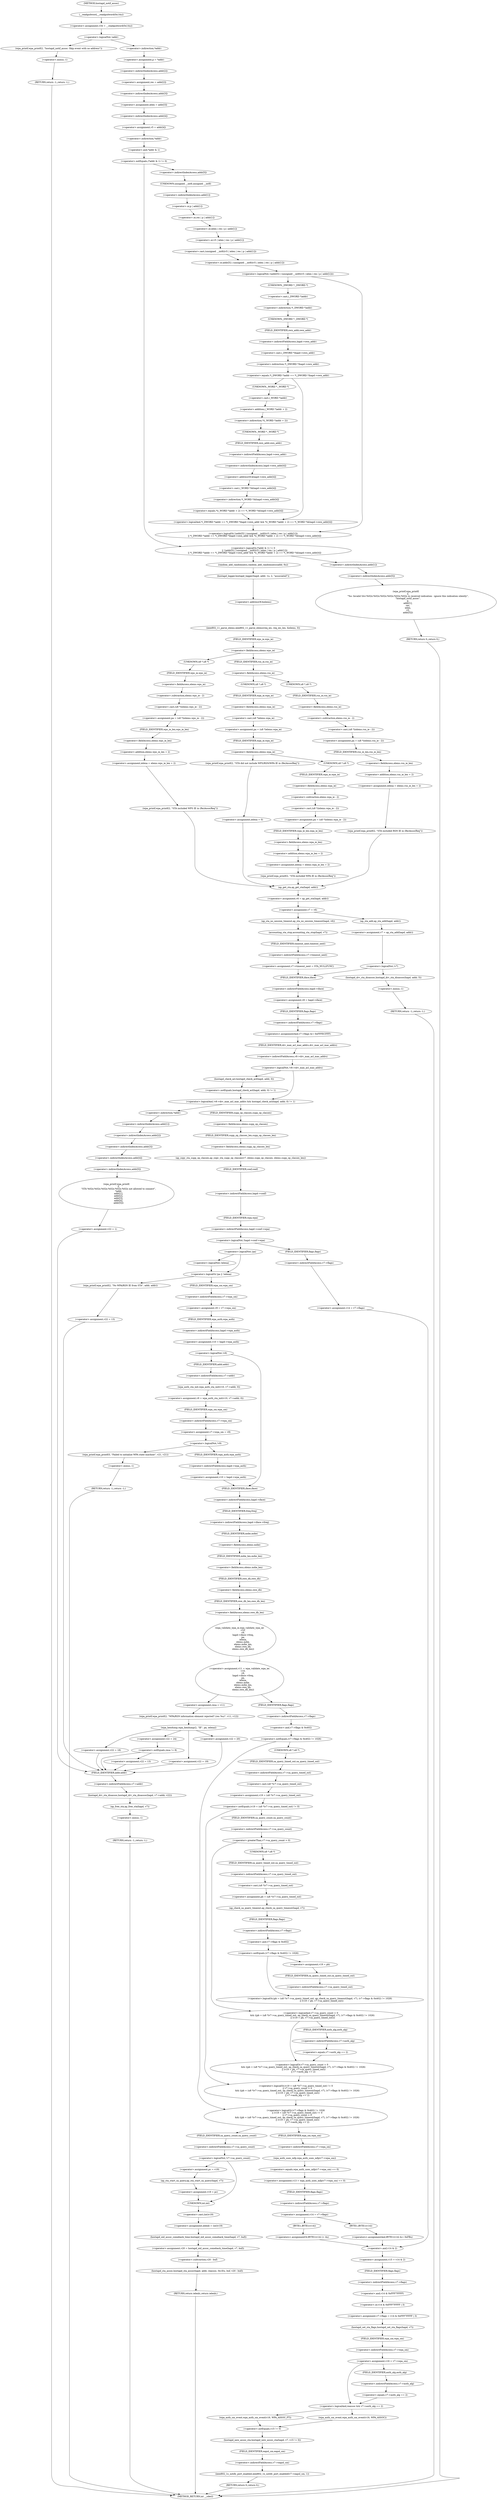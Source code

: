 digraph hostapd_notif_assoc {  
"1000164" [label = "(<operator>.assignment,v34 = __readgsdword(0x14u))" ]
"1000166" [label = "(__readgsdword,__readgsdword(0x14u))" ]
"1000169" [label = "(<operator>.logicalNot,!addr)" ]
"1000172" [label = "(wpa_printf,wpa_printf(2, \"hostapd_notif_assoc: Skip event with no address\"))" ]
"1000175" [label = "(RETURN,return -1;,return -1;)" ]
"1000176" [label = "(<operator>.minus,-1)" ]
"1000178" [label = "(<operator>.assignment,p = *addr)" ]
"1000180" [label = "(<operator>.indirection,*addr)" ]
"1000182" [label = "(<operator>.assignment,res = addr[2])" ]
"1000184" [label = "(<operator>.indirectIndexAccess,addr[2])" ]
"1000187" [label = "(<operator>.assignment,ielen = addr[3])" ]
"1000189" [label = "(<operator>.indirectIndexAccess,addr[3])" ]
"1000192" [label = "(<operator>.assignment,v5 = addr[4])" ]
"1000194" [label = "(<operator>.indirectIndexAccess,addr[4])" ]
"1000198" [label = "(<operator>.logicalOr,(*addr & 1) != 0\n    || !(addr[5] | (unsigned __int8)(v5 | ielen | res | p | addr[1]))\n    || *(_DWORD *)addr == *(_DWORD *)hapd->own_addr && *((_WORD *)addr + 2) == *(_WORD *)&hapd->own_addr[4])" ]
"1000199" [label = "(<operator>.notEquals,(*addr & 1) != 0)" ]
"1000200" [label = "(<operator>.and,*addr & 1)" ]
"1000201" [label = "(<operator>.indirection,*addr)" ]
"1000205" [label = "(<operator>.logicalOr,!(addr[5] | (unsigned __int8)(v5 | ielen | res | p | addr[1]))\n    || *(_DWORD *)addr == *(_DWORD *)hapd->own_addr && *((_WORD *)addr + 2) == *(_WORD *)&hapd->own_addr[4])" ]
"1000206" [label = "(<operator>.logicalNot,!(addr[5] | (unsigned __int8)(v5 | ielen | res | p | addr[1])))" ]
"1000207" [label = "(<operator>.or,addr[5] | (unsigned __int8)(v5 | ielen | res | p | addr[1]))" ]
"1000208" [label = "(<operator>.indirectIndexAccess,addr[5])" ]
"1000211" [label = "(<operator>.cast,(unsigned __int8)(v5 | ielen | res | p | addr[1]))" ]
"1000212" [label = "(UNKNOWN,unsigned __int8,unsigned __int8)" ]
"1000213" [label = "(<operator>.or,v5 | ielen | res | p | addr[1])" ]
"1000215" [label = "(<operator>.or,ielen | res | p | addr[1])" ]
"1000217" [label = "(<operator>.or,res | p | addr[1])" ]
"1000219" [label = "(<operator>.or,p | addr[1])" ]
"1000221" [label = "(<operator>.indirectIndexAccess,addr[1])" ]
"1000224" [label = "(<operator>.logicalAnd,*(_DWORD *)addr == *(_DWORD *)hapd->own_addr && *((_WORD *)addr + 2) == *(_WORD *)&hapd->own_addr[4])" ]
"1000225" [label = "(<operator>.equals,*(_DWORD *)addr == *(_DWORD *)hapd->own_addr)" ]
"1000226" [label = "(<operator>.indirection,*(_DWORD *)addr)" ]
"1000227" [label = "(<operator>.cast,(_DWORD *)addr)" ]
"1000228" [label = "(UNKNOWN,_DWORD *,_DWORD *)" ]
"1000230" [label = "(<operator>.indirection,*(_DWORD *)hapd->own_addr)" ]
"1000231" [label = "(<operator>.cast,(_DWORD *)hapd->own_addr)" ]
"1000232" [label = "(UNKNOWN,_DWORD *,_DWORD *)" ]
"1000233" [label = "(<operator>.indirectFieldAccess,hapd->own_addr)" ]
"1000235" [label = "(FIELD_IDENTIFIER,own_addr,own_addr)" ]
"1000236" [label = "(<operator>.equals,*((_WORD *)addr + 2) == *(_WORD *)&hapd->own_addr[4])" ]
"1000237" [label = "(<operator>.indirection,*((_WORD *)addr + 2))" ]
"1000238" [label = "(<operator>.addition,(_WORD *)addr + 2)" ]
"1000239" [label = "(<operator>.cast,(_WORD *)addr)" ]
"1000240" [label = "(UNKNOWN,_WORD *,_WORD *)" ]
"1000243" [label = "(<operator>.indirection,*(_WORD *)&hapd->own_addr[4])" ]
"1000244" [label = "(<operator>.cast,(_WORD *)&hapd->own_addr[4])" ]
"1000245" [label = "(UNKNOWN,_WORD *,_WORD *)" ]
"1000246" [label = "(<operator>.addressOf,&hapd->own_addr[4])" ]
"1000247" [label = "(<operator>.indirectIndexAccess,hapd->own_addr[4])" ]
"1000248" [label = "(<operator>.indirectFieldAccess,hapd->own_addr)" ]
"1000250" [label = "(FIELD_IDENTIFIER,own_addr,own_addr)" ]
"1000253" [label = "(wpa_printf,wpa_printf(\n      2,\n      \"%s: Invalid SA=%02x:%02x:%02x:%02x:%02x:%02x in received indication - ignore this indication silently\",\n      \"hostapd_notif_assoc\",\n      p,\n      addr[1],\n      res,\n      ielen,\n      v5,\n      addr[5]))" ]
"1000258" [label = "(<operator>.indirectIndexAccess,addr[1])" ]
"1000264" [label = "(<operator>.indirectIndexAccess,addr[5])" ]
"1000267" [label = "(RETURN,return 0;,return 0;)" ]
"1000269" [label = "(random_add_randomness,random_add_randomness(addr, 6u))" ]
"1000272" [label = "(hostapd_logger,hostapd_logger(hapd, addr, 1u, 2, \"associated\"))" ]
"1000278" [label = "(ieee802_11_parse_elems,ieee802_11_parse_elems(req_ies, req_ies_len, &elems, 0))" ]
"1000281" [label = "(<operator>.addressOf,&elems)" ]
"1000285" [label = "(<operator>.fieldAccess,elems.wps_ie)" ]
"1000287" [label = "(FIELD_IDENTIFIER,wps_ie,wps_ie)" ]
"1000289" [label = "(<operator>.assignment,pa = (u8 *)(elems.wps_ie - 2))" ]
"1000291" [label = "(<operator>.cast,(u8 *)(elems.wps_ie - 2))" ]
"1000292" [label = "(UNKNOWN,u8 *,u8 *)" ]
"1000293" [label = "(<operator>.subtraction,elems.wps_ie - 2)" ]
"1000294" [label = "(<operator>.fieldAccess,elems.wps_ie)" ]
"1000296" [label = "(FIELD_IDENTIFIER,wps_ie,wps_ie)" ]
"1000298" [label = "(<operator>.assignment,ielena = elems.wps_ie_len + 2)" ]
"1000300" [label = "(<operator>.addition,elems.wps_ie_len + 2)" ]
"1000301" [label = "(<operator>.fieldAccess,elems.wps_ie_len)" ]
"1000303" [label = "(FIELD_IDENTIFIER,wps_ie_len,wps_ie_len)" ]
"1000305" [label = "(wpa_printf,wpa_printf(2, \"STA included WPS IE in (Re)AssocReq\"))" ]
"1000310" [label = "(<operator>.fieldAccess,elems.rsn_ie)" ]
"1000312" [label = "(FIELD_IDENTIFIER,rsn_ie,rsn_ie)" ]
"1000314" [label = "(<operator>.assignment,pa = (u8 *)(elems.rsn_ie - 2))" ]
"1000316" [label = "(<operator>.cast,(u8 *)(elems.rsn_ie - 2))" ]
"1000317" [label = "(UNKNOWN,u8 *,u8 *)" ]
"1000318" [label = "(<operator>.subtraction,elems.rsn_ie - 2)" ]
"1000319" [label = "(<operator>.fieldAccess,elems.rsn_ie)" ]
"1000321" [label = "(FIELD_IDENTIFIER,rsn_ie,rsn_ie)" ]
"1000323" [label = "(<operator>.assignment,ielena = elems.rsn_ie_len + 2)" ]
"1000325" [label = "(<operator>.addition,elems.rsn_ie_len + 2)" ]
"1000326" [label = "(<operator>.fieldAccess,elems.rsn_ie_len)" ]
"1000328" [label = "(FIELD_IDENTIFIER,rsn_ie_len,rsn_ie_len)" ]
"1000330" [label = "(wpa_printf,wpa_printf(2, \"STA included RSN IE in (Re)AssocReq\"))" ]
"1000335" [label = "(<operator>.assignment,pa = (u8 *)elems.wpa_ie)" ]
"1000337" [label = "(<operator>.cast,(u8 *)elems.wpa_ie)" ]
"1000338" [label = "(UNKNOWN,u8 *,u8 *)" ]
"1000339" [label = "(<operator>.fieldAccess,elems.wpa_ie)" ]
"1000341" [label = "(FIELD_IDENTIFIER,wpa_ie,wpa_ie)" ]
"1000343" [label = "(<operator>.fieldAccess,elems.wpa_ie)" ]
"1000345" [label = "(FIELD_IDENTIFIER,wpa_ie,wpa_ie)" ]
"1000347" [label = "(<operator>.assignment,pa = (u8 *)(elems.wpa_ie - 2))" ]
"1000349" [label = "(<operator>.cast,(u8 *)(elems.wpa_ie - 2))" ]
"1000350" [label = "(UNKNOWN,u8 *,u8 *)" ]
"1000351" [label = "(<operator>.subtraction,elems.wpa_ie - 2)" ]
"1000352" [label = "(<operator>.fieldAccess,elems.wpa_ie)" ]
"1000354" [label = "(FIELD_IDENTIFIER,wpa_ie,wpa_ie)" ]
"1000356" [label = "(<operator>.assignment,ielena = elems.wpa_ie_len + 2)" ]
"1000358" [label = "(<operator>.addition,elems.wpa_ie_len + 2)" ]
"1000359" [label = "(<operator>.fieldAccess,elems.wpa_ie_len)" ]
"1000361" [label = "(FIELD_IDENTIFIER,wpa_ie_len,wpa_ie_len)" ]
"1000363" [label = "(wpa_printf,wpa_printf(2, \"STA included WPA IE in (Re)AssocReq\"))" ]
"1000368" [label = "(wpa_printf,wpa_printf(2, \"STA did not include WPS/RSN/WPA IE in (Re)AssocReq\"))" ]
"1000371" [label = "(<operator>.assignment,ielena = 0)" ]
"1000374" [label = "(<operator>.assignment,v6 = ap_get_sta(hapd, addr))" ]
"1000376" [label = "(ap_get_sta,ap_get_sta(hapd, addr))" ]
"1000379" [label = "(<operator>.assignment,v7 = v6)" ]
"1000385" [label = "(ap_sta_no_session_timeout,ap_sta_no_session_timeout(hapd, v6))" ]
"1000388" [label = "(accounting_sta_stop,accounting_sta_stop(hapd, v7))" ]
"1000391" [label = "(<operator>.assignment,v7->timeout_next = STA_NULLFUNC)" ]
"1000392" [label = "(<operator>.indirectFieldAccess,v7->timeout_next)" ]
"1000394" [label = "(FIELD_IDENTIFIER,timeout_next,timeout_next)" ]
"1000398" [label = "(<operator>.assignment,v7 = ap_sta_add(hapd, addr))" ]
"1000400" [label = "(ap_sta_add,ap_sta_add(hapd, addr))" ]
"1000404" [label = "(<operator>.logicalNot,!v7)" ]
"1000407" [label = "(hostapd_drv_sta_disassoc,hostapd_drv_sta_disassoc(hapd, addr, 5))" ]
"1000411" [label = "(RETURN,return -1;,return -1;)" ]
"1000412" [label = "(<operator>.minus,-1)" ]
"1000414" [label = "(<operator>.assignment,v8 = hapd->iface)" ]
"1000416" [label = "(<operator>.indirectFieldAccess,hapd->iface)" ]
"1000418" [label = "(FIELD_IDENTIFIER,iface,iface)" ]
"1000419" [label = "(<operators>.assignmentAnd,v7->flags &= 0xFFFECFFF)" ]
"1000420" [label = "(<operator>.indirectFieldAccess,v7->flags)" ]
"1000422" [label = "(FIELD_IDENTIFIER,flags,flags)" ]
"1000425" [label = "(<operator>.logicalAnd,!v8->drv_max_acl_mac_addrs && hostapd_check_acl(hapd, addr, 0) != 1)" ]
"1000426" [label = "(<operator>.logicalNot,!v8->drv_max_acl_mac_addrs)" ]
"1000427" [label = "(<operator>.indirectFieldAccess,v8->drv_max_acl_mac_addrs)" ]
"1000429" [label = "(FIELD_IDENTIFIER,drv_max_acl_mac_addrs,drv_max_acl_mac_addrs)" ]
"1000430" [label = "(<operator>.notEquals,hostapd_check_acl(hapd, addr, 0) != 1)" ]
"1000431" [label = "(hostapd_check_acl,hostapd_check_acl(hapd, addr, 0))" ]
"1000437" [label = "(wpa_printf,wpa_printf(\n      3,\n      \"STA %02x:%02x:%02x:%02x:%02x:%02x not allowed to connect\",\n      *addr,\n      addr[1],\n      addr[2],\n      addr[3],\n      addr[4],\n      addr[5]))" ]
"1000440" [label = "(<operator>.indirection,*addr)" ]
"1000442" [label = "(<operator>.indirectIndexAccess,addr[1])" ]
"1000445" [label = "(<operator>.indirectIndexAccess,addr[2])" ]
"1000448" [label = "(<operator>.indirectIndexAccess,addr[3])" ]
"1000451" [label = "(<operator>.indirectIndexAccess,addr[4])" ]
"1000454" [label = "(<operator>.indirectIndexAccess,addr[5])" ]
"1000457" [label = "(<operator>.assignment,v22 = 1)" ]
"1000461" [label = "(hostapd_drv_sta_disassoc,hostapd_drv_sta_disassoc(hapd, v7->addr, v22))" ]
"1000463" [label = "(<operator>.indirectFieldAccess,v7->addr)" ]
"1000465" [label = "(FIELD_IDENTIFIER,addr,addr)" ]
"1000467" [label = "(ap_free_sta,ap_free_sta(hapd, v7))" ]
"1000470" [label = "(RETURN,return -1;,return -1;)" ]
"1000471" [label = "(<operator>.minus,-1)" ]
"1000473" [label = "(ap_copy_sta_supp_op_classes,ap_copy_sta_supp_op_classes(v7, elems.supp_op_classes, elems.supp_op_classes_len))" ]
"1000475" [label = "(<operator>.fieldAccess,elems.supp_op_classes)" ]
"1000477" [label = "(FIELD_IDENTIFIER,supp_op_classes,supp_op_classes)" ]
"1000478" [label = "(<operator>.fieldAccess,elems.supp_op_classes_len)" ]
"1000480" [label = "(FIELD_IDENTIFIER,supp_op_classes_len,supp_op_classes_len)" ]
"1000482" [label = "(<operator>.logicalNot,!hapd->conf->wpa)" ]
"1000483" [label = "(<operator>.indirectFieldAccess,hapd->conf->wpa)" ]
"1000484" [label = "(<operator>.indirectFieldAccess,hapd->conf)" ]
"1000486" [label = "(FIELD_IDENTIFIER,conf,conf)" ]
"1000487" [label = "(FIELD_IDENTIFIER,wpa,wpa)" ]
"1000489" [label = "(<operator>.assignment,v14 = v7->flags)" ]
"1000491" [label = "(<operator>.indirectFieldAccess,v7->flags)" ]
"1000493" [label = "(FIELD_IDENTIFIER,flags,flags)" ]
"1000495" [label = "(<operator>.assignment,v15 = v14 & 2)" ]
"1000497" [label = "(<operator>.and,v14 & 2)" ]
"1000500" [label = "(<operator>.assignment,v7->flags = v14 & 0xFFF7FFFF | 3)" ]
"1000501" [label = "(<operator>.indirectFieldAccess,v7->flags)" ]
"1000503" [label = "(FIELD_IDENTIFIER,flags,flags)" ]
"1000504" [label = "(<operator>.or,v14 & 0xFFF7FFFF | 3)" ]
"1000505" [label = "(<operator>.and,v14 & 0xFFF7FFFF)" ]
"1000509" [label = "(hostapd_set_sta_flags,hostapd_set_sta_flags(hapd, v7))" ]
"1000512" [label = "(<operator>.assignment,v16 = v7->wpa_sm)" ]
"1000514" [label = "(<operator>.indirectFieldAccess,v7->wpa_sm)" ]
"1000516" [label = "(FIELD_IDENTIFIER,wpa_sm,wpa_sm)" ]
"1000518" [label = "(<operator>.logicalAnd,reassoc && v7->auth_alg == 2)" ]
"1000520" [label = "(<operator>.equals,v7->auth_alg == 2)" ]
"1000521" [label = "(<operator>.indirectFieldAccess,v7->auth_alg)" ]
"1000523" [label = "(FIELD_IDENTIFIER,auth_alg,auth_alg)" ]
"1000525" [label = "(wpa_auth_sm_event,wpa_auth_sm_event(v16, WPA_ASSOC_FT))" ]
"1000529" [label = "(wpa_auth_sm_event,wpa_auth_sm_event(v16, WPA_ASSOC))" ]
"1000532" [label = "(hostapd_new_assoc_sta,hostapd_new_assoc_sta(hapd, v7, v15 != 0))" ]
"1000535" [label = "(<operator>.notEquals,v15 != 0)" ]
"1000538" [label = "(ieee802_1x_notify_port_enabled,ieee802_1x_notify_port_enabled(v7->eapol_sm, 1))" ]
"1000539" [label = "(<operator>.indirectFieldAccess,v7->eapol_sm)" ]
"1000541" [label = "(FIELD_IDENTIFIER,eapol_sm,eapol_sm)" ]
"1000543" [label = "(RETURN,return 0;,return 0;)" ]
"1000546" [label = "(<operator>.logicalOr,!pa || !ielena)" ]
"1000547" [label = "(<operator>.logicalNot,!pa)" ]
"1000549" [label = "(<operator>.logicalNot,!ielena)" ]
"1000552" [label = "(wpa_printf,wpa_printf(2, \"No WPA/RSN IE from STA\", addr, addr))" ]
"1000557" [label = "(<operator>.assignment,v22 = 13)" ]
"1000561" [label = "(<operator>.assignment,v9 = v7->wpa_sm)" ]
"1000563" [label = "(<operator>.indirectFieldAccess,v7->wpa_sm)" ]
"1000565" [label = "(FIELD_IDENTIFIER,wpa_sm,wpa_sm)" ]
"1000566" [label = "(<operator>.assignment,v10 = hapd->wpa_auth)" ]
"1000568" [label = "(<operator>.indirectFieldAccess,hapd->wpa_auth)" ]
"1000570" [label = "(FIELD_IDENTIFIER,wpa_auth,wpa_auth)" ]
"1000572" [label = "(<operator>.logicalNot,!v9)" ]
"1000575" [label = "(<operator>.assignment,v9 = wpa_auth_sta_init(v10, v7->addr, 0))" ]
"1000577" [label = "(wpa_auth_sta_init,wpa_auth_sta_init(v10, v7->addr, 0))" ]
"1000579" [label = "(<operator>.indirectFieldAccess,v7->addr)" ]
"1000581" [label = "(FIELD_IDENTIFIER,addr,addr)" ]
"1000583" [label = "(<operator>.assignment,v7->wpa_sm = v9)" ]
"1000584" [label = "(<operator>.indirectFieldAccess,v7->wpa_sm)" ]
"1000586" [label = "(FIELD_IDENTIFIER,wpa_sm,wpa_sm)" ]
"1000589" [label = "(<operator>.logicalNot,!v9)" ]
"1000592" [label = "(wpa_printf,wpa_printf(5, \"Failed to initialize WPA state machine\", v21, v21))" ]
"1000597" [label = "(RETURN,return -1;,return -1;)" ]
"1000598" [label = "(<operator>.minus,-1)" ]
"1000600" [label = "(<operator>.assignment,v10 = hapd->wpa_auth)" ]
"1000602" [label = "(<operator>.indirectFieldAccess,hapd->wpa_auth)" ]
"1000604" [label = "(FIELD_IDENTIFIER,wpa_auth,wpa_auth)" ]
"1000605" [label = "(<operator>.assignment,v11 = wpa_validate_wpa_ie(\n          v10,\n          v9,\n          hapd->iface->freq,\n          pa,\n          ielena,\n          elems.mdie,\n          elems.mdie_len,\n          elems.owe_dh,\n          elems.owe_dh_len))" ]
"1000607" [label = "(wpa_validate_wpa_ie,wpa_validate_wpa_ie(\n          v10,\n          v9,\n          hapd->iface->freq,\n          pa,\n          ielena,\n          elems.mdie,\n          elems.mdie_len,\n          elems.owe_dh,\n          elems.owe_dh_len))" ]
"1000610" [label = "(<operator>.indirectFieldAccess,hapd->iface->freq)" ]
"1000611" [label = "(<operator>.indirectFieldAccess,hapd->iface)" ]
"1000613" [label = "(FIELD_IDENTIFIER,iface,iface)" ]
"1000614" [label = "(FIELD_IDENTIFIER,freq,freq)" ]
"1000617" [label = "(<operator>.fieldAccess,elems.mdie)" ]
"1000619" [label = "(FIELD_IDENTIFIER,mdie,mdie)" ]
"1000620" [label = "(<operator>.fieldAccess,elems.mdie_len)" ]
"1000622" [label = "(FIELD_IDENTIFIER,mdie_len,mdie_len)" ]
"1000623" [label = "(<operator>.fieldAccess,elems.owe_dh)" ]
"1000625" [label = "(FIELD_IDENTIFIER,owe_dh,owe_dh)" ]
"1000626" [label = "(<operator>.fieldAccess,elems.owe_dh_len)" ]
"1000628" [label = "(FIELD_IDENTIFIER,owe_dh_len,owe_dh_len)" ]
"1000632" [label = "(<operator>.assignment,resa = v11)" ]
"1000635" [label = "(wpa_printf,wpa_printf(2, \"WPA/RSN information element rejected? (res %u)\", v11, v12))" ]
"1000640" [label = "(wpa_hexdump,wpa_hexdump(2, \"IE\", pa, ielena))" ]
"1000649" [label = "(<operator>.assignment,v22 = 18)" ]
"1000654" [label = "(<operator>.assignment,v22 = 19)" ]
"1000659" [label = "(<operator>.assignment,v22 = 20)" ]
"1000664" [label = "(<operator>.assignment,v22 = 24)" ]
"1000668" [label = "(<operator>.notEquals,resa != 8)" ]
"1000671" [label = "(<operator>.assignment,v22 = 13)" ]
"1000677" [label = "(<operator>.logicalOr,(v7->flags & 0x402) != 1026\n    || (v19 = (u8 *)v7->sa_query_timed_out) != 0\n    || v7->sa_query_count > 0\n    && ((pb = (u8 *)v7->sa_query_timed_out, ap_check_sa_query_timeout(hapd, v7), (v7->flags & 0x402) != 1026)\n     || (v19 = pb, v7->sa_query_timed_out))\n    || v7->auth_alg == 2)" ]
"1000678" [label = "(<operator>.notEquals,(v7->flags & 0x402) != 1026)" ]
"1000679" [label = "(<operator>.and,v7->flags & 0x402)" ]
"1000680" [label = "(<operator>.indirectFieldAccess,v7->flags)" ]
"1000682" [label = "(FIELD_IDENTIFIER,flags,flags)" ]
"1000685" [label = "(<operator>.logicalOr,(v19 = (u8 *)v7->sa_query_timed_out) != 0\n    || v7->sa_query_count > 0\n    && ((pb = (u8 *)v7->sa_query_timed_out, ap_check_sa_query_timeout(hapd, v7), (v7->flags & 0x402) != 1026)\n     || (v19 = pb, v7->sa_query_timed_out))\n    || v7->auth_alg == 2)" ]
"1000686" [label = "(<operator>.notEquals,(v19 = (u8 *)v7->sa_query_timed_out) != 0)" ]
"1000687" [label = "(<operator>.assignment,v19 = (u8 *)v7->sa_query_timed_out)" ]
"1000689" [label = "(<operator>.cast,(u8 *)v7->sa_query_timed_out)" ]
"1000690" [label = "(UNKNOWN,u8 *,u8 *)" ]
"1000691" [label = "(<operator>.indirectFieldAccess,v7->sa_query_timed_out)" ]
"1000693" [label = "(FIELD_IDENTIFIER,sa_query_timed_out,sa_query_timed_out)" ]
"1000695" [label = "(<operator>.logicalOr,v7->sa_query_count > 0\n    && ((pb = (u8 *)v7->sa_query_timed_out, ap_check_sa_query_timeout(hapd, v7), (v7->flags & 0x402) != 1026)\n     || (v19 = pb, v7->sa_query_timed_out))\n    || v7->auth_alg == 2)" ]
"1000696" [label = "(<operator>.logicalAnd,v7->sa_query_count > 0\n    && ((pb = (u8 *)v7->sa_query_timed_out, ap_check_sa_query_timeout(hapd, v7), (v7->flags & 0x402) != 1026)\n     || (v19 = pb, v7->sa_query_timed_out)))" ]
"1000697" [label = "(<operator>.greaterThan,v7->sa_query_count > 0)" ]
"1000698" [label = "(<operator>.indirectFieldAccess,v7->sa_query_count)" ]
"1000700" [label = "(FIELD_IDENTIFIER,sa_query_count,sa_query_count)" ]
"1000702" [label = "(<operator>.logicalOr,(pb = (u8 *)v7->sa_query_timed_out, ap_check_sa_query_timeout(hapd, v7), (v7->flags & 0x402) != 1026)\n     || (v19 = pb, v7->sa_query_timed_out))" ]
"1000704" [label = "(<operator>.assignment,pb = (u8 *)v7->sa_query_timed_out)" ]
"1000706" [label = "(<operator>.cast,(u8 *)v7->sa_query_timed_out)" ]
"1000707" [label = "(UNKNOWN,u8 *,u8 *)" ]
"1000708" [label = "(<operator>.indirectFieldAccess,v7->sa_query_timed_out)" ]
"1000710" [label = "(FIELD_IDENTIFIER,sa_query_timed_out,sa_query_timed_out)" ]
"1000712" [label = "(ap_check_sa_query_timeout,ap_check_sa_query_timeout(hapd, v7))" ]
"1000715" [label = "(<operator>.notEquals,(v7->flags & 0x402) != 1026)" ]
"1000716" [label = "(<operator>.and,v7->flags & 0x402)" ]
"1000717" [label = "(<operator>.indirectFieldAccess,v7->flags)" ]
"1000719" [label = "(FIELD_IDENTIFIER,flags,flags)" ]
"1000723" [label = "(<operator>.assignment,v19 = pb)" ]
"1000726" [label = "(<operator>.indirectFieldAccess,v7->sa_query_timed_out)" ]
"1000728" [label = "(FIELD_IDENTIFIER,sa_query_timed_out,sa_query_timed_out)" ]
"1000729" [label = "(<operator>.equals,v7->auth_alg == 2)" ]
"1000730" [label = "(<operator>.indirectFieldAccess,v7->auth_alg)" ]
"1000732" [label = "(FIELD_IDENTIFIER,auth_alg,auth_alg)" ]
"1000735" [label = "(<operator>.assignment,v13 = wpa_auth_uses_mfp(v7->wpa_sm) == 0)" ]
"1000737" [label = "(<operator>.equals,wpa_auth_uses_mfp(v7->wpa_sm) == 0)" ]
"1000738" [label = "(wpa_auth_uses_mfp,wpa_auth_uses_mfp(v7->wpa_sm))" ]
"1000739" [label = "(<operator>.indirectFieldAccess,v7->wpa_sm)" ]
"1000741" [label = "(FIELD_IDENTIFIER,wpa_sm,wpa_sm)" ]
"1000743" [label = "(<operator>.assignment,v14 = v7->flags)" ]
"1000745" [label = "(<operator>.indirectFieldAccess,v7->flags)" ]
"1000747" [label = "(FIELD_IDENTIFIER,flags,flags)" ]
"1000750" [label = "(<operators>.assignmentAnd,BYTE1(v14) &= 0xFBu)" ]
"1000751" [label = "(BYTE1,BYTE1(v14))" ]
"1000755" [label = "(<operators>.assignmentOr,BYTE1(v14) |= 4u)" ]
"1000756" [label = "(BYTE1,BYTE1(v14))" ]
"1000761" [label = "(<operator>.logicalNot,!v7->sa_query_count)" ]
"1000762" [label = "(<operator>.indirectFieldAccess,v7->sa_query_count)" ]
"1000764" [label = "(FIELD_IDENTIFIER,sa_query_count,sa_query_count)" ]
"1000766" [label = "(<operator>.assignment,pc = v19)" ]
"1000769" [label = "(ap_sta_start_sa_query,ap_sta_start_sa_query(hapd, v7))" ]
"1000772" [label = "(<operator>.assignment,v19 = pc)" ]
"1000775" [label = "(<operator>.assignment,ielenb = (int)v19)" ]
"1000777" [label = "(<operator>.cast,(int)v19)" ]
"1000778" [label = "(UNKNOWN,int,int)" ]
"1000780" [label = "(<operator>.assignment,v20 = hostapd_eid_assoc_comeback_time(hapd, v7, buf))" ]
"1000782" [label = "(hostapd_eid_assoc_comeback_time,hostapd_eid_assoc_comeback_time(hapd, v7, buf))" ]
"1000786" [label = "(hostapd_sta_assoc,hostapd_sta_assoc(hapd, addr, reassoc, 0x1Eu, buf, v20 - buf))" ]
"1000792" [label = "(<operator>.subtraction,v20 - buf)" ]
"1000795" [label = "(RETURN,return ielenb;,return ielenb;)" ]
"1000129" [label = "(METHOD,hostapd_notif_assoc)" ]
"1000797" [label = "(METHOD_RETURN,int __cdecl)" ]
  "1000164" -> "1000169" 
  "1000166" -> "1000164" 
  "1000169" -> "1000172" 
  "1000169" -> "1000180" 
  "1000172" -> "1000176" 
  "1000175" -> "1000797" 
  "1000176" -> "1000175" 
  "1000178" -> "1000184" 
  "1000180" -> "1000178" 
  "1000182" -> "1000189" 
  "1000184" -> "1000182" 
  "1000187" -> "1000194" 
  "1000189" -> "1000187" 
  "1000192" -> "1000201" 
  "1000194" -> "1000192" 
  "1000198" -> "1000258" 
  "1000198" -> "1000269" 
  "1000199" -> "1000198" 
  "1000199" -> "1000208" 
  "1000200" -> "1000199" 
  "1000201" -> "1000200" 
  "1000205" -> "1000198" 
  "1000206" -> "1000228" 
  "1000206" -> "1000205" 
  "1000207" -> "1000206" 
  "1000208" -> "1000212" 
  "1000211" -> "1000207" 
  "1000212" -> "1000221" 
  "1000213" -> "1000211" 
  "1000215" -> "1000213" 
  "1000217" -> "1000215" 
  "1000219" -> "1000217" 
  "1000221" -> "1000219" 
  "1000224" -> "1000205" 
  "1000225" -> "1000240" 
  "1000225" -> "1000224" 
  "1000226" -> "1000232" 
  "1000227" -> "1000226" 
  "1000228" -> "1000227" 
  "1000230" -> "1000225" 
  "1000231" -> "1000230" 
  "1000232" -> "1000235" 
  "1000233" -> "1000231" 
  "1000235" -> "1000233" 
  "1000236" -> "1000224" 
  "1000237" -> "1000245" 
  "1000238" -> "1000237" 
  "1000239" -> "1000238" 
  "1000240" -> "1000239" 
  "1000243" -> "1000236" 
  "1000244" -> "1000243" 
  "1000245" -> "1000250" 
  "1000246" -> "1000244" 
  "1000247" -> "1000246" 
  "1000248" -> "1000247" 
  "1000250" -> "1000248" 
  "1000253" -> "1000267" 
  "1000258" -> "1000264" 
  "1000264" -> "1000253" 
  "1000267" -> "1000797" 
  "1000269" -> "1000272" 
  "1000272" -> "1000281" 
  "1000278" -> "1000287" 
  "1000281" -> "1000278" 
  "1000285" -> "1000292" 
  "1000285" -> "1000312" 
  "1000287" -> "1000285" 
  "1000289" -> "1000303" 
  "1000291" -> "1000289" 
  "1000292" -> "1000296" 
  "1000293" -> "1000291" 
  "1000294" -> "1000293" 
  "1000296" -> "1000294" 
  "1000298" -> "1000305" 
  "1000300" -> "1000298" 
  "1000301" -> "1000300" 
  "1000303" -> "1000301" 
  "1000305" -> "1000376" 
  "1000310" -> "1000317" 
  "1000310" -> "1000338" 
  "1000312" -> "1000310" 
  "1000314" -> "1000328" 
  "1000316" -> "1000314" 
  "1000317" -> "1000321" 
  "1000318" -> "1000316" 
  "1000319" -> "1000318" 
  "1000321" -> "1000319" 
  "1000323" -> "1000330" 
  "1000325" -> "1000323" 
  "1000326" -> "1000325" 
  "1000328" -> "1000326" 
  "1000330" -> "1000376" 
  "1000335" -> "1000345" 
  "1000337" -> "1000335" 
  "1000338" -> "1000341" 
  "1000339" -> "1000337" 
  "1000341" -> "1000339" 
  "1000343" -> "1000350" 
  "1000343" -> "1000368" 
  "1000345" -> "1000343" 
  "1000347" -> "1000361" 
  "1000349" -> "1000347" 
  "1000350" -> "1000354" 
  "1000351" -> "1000349" 
  "1000352" -> "1000351" 
  "1000354" -> "1000352" 
  "1000356" -> "1000363" 
  "1000358" -> "1000356" 
  "1000359" -> "1000358" 
  "1000361" -> "1000359" 
  "1000363" -> "1000376" 
  "1000368" -> "1000371" 
  "1000371" -> "1000376" 
  "1000374" -> "1000379" 
  "1000376" -> "1000374" 
  "1000379" -> "1000385" 
  "1000379" -> "1000400" 
  "1000385" -> "1000388" 
  "1000388" -> "1000394" 
  "1000391" -> "1000418" 
  "1000392" -> "1000391" 
  "1000394" -> "1000392" 
  "1000398" -> "1000404" 
  "1000400" -> "1000398" 
  "1000404" -> "1000407" 
  "1000404" -> "1000418" 
  "1000407" -> "1000412" 
  "1000411" -> "1000797" 
  "1000412" -> "1000411" 
  "1000414" -> "1000422" 
  "1000416" -> "1000414" 
  "1000418" -> "1000416" 
  "1000419" -> "1000429" 
  "1000420" -> "1000419" 
  "1000422" -> "1000420" 
  "1000425" -> "1000440" 
  "1000425" -> "1000477" 
  "1000426" -> "1000425" 
  "1000426" -> "1000431" 
  "1000427" -> "1000426" 
  "1000429" -> "1000427" 
  "1000430" -> "1000425" 
  "1000431" -> "1000430" 
  "1000437" -> "1000457" 
  "1000440" -> "1000442" 
  "1000442" -> "1000445" 
  "1000445" -> "1000448" 
  "1000448" -> "1000451" 
  "1000451" -> "1000454" 
  "1000454" -> "1000437" 
  "1000457" -> "1000465" 
  "1000461" -> "1000467" 
  "1000463" -> "1000461" 
  "1000465" -> "1000463" 
  "1000467" -> "1000471" 
  "1000470" -> "1000797" 
  "1000471" -> "1000470" 
  "1000473" -> "1000486" 
  "1000475" -> "1000480" 
  "1000477" -> "1000475" 
  "1000478" -> "1000473" 
  "1000480" -> "1000478" 
  "1000482" -> "1000493" 
  "1000482" -> "1000547" 
  "1000483" -> "1000482" 
  "1000484" -> "1000487" 
  "1000486" -> "1000484" 
  "1000487" -> "1000483" 
  "1000489" -> "1000497" 
  "1000491" -> "1000489" 
  "1000493" -> "1000491" 
  "1000495" -> "1000503" 
  "1000497" -> "1000495" 
  "1000500" -> "1000509" 
  "1000501" -> "1000505" 
  "1000503" -> "1000501" 
  "1000504" -> "1000500" 
  "1000505" -> "1000504" 
  "1000509" -> "1000516" 
  "1000512" -> "1000518" 
  "1000512" -> "1000523" 
  "1000514" -> "1000512" 
  "1000516" -> "1000514" 
  "1000518" -> "1000525" 
  "1000518" -> "1000529" 
  "1000520" -> "1000518" 
  "1000521" -> "1000520" 
  "1000523" -> "1000521" 
  "1000525" -> "1000535" 
  "1000529" -> "1000535" 
  "1000532" -> "1000541" 
  "1000535" -> "1000532" 
  "1000538" -> "1000543" 
  "1000539" -> "1000538" 
  "1000541" -> "1000539" 
  "1000543" -> "1000797" 
  "1000546" -> "1000552" 
  "1000546" -> "1000565" 
  "1000547" -> "1000546" 
  "1000547" -> "1000549" 
  "1000549" -> "1000546" 
  "1000552" -> "1000557" 
  "1000557" -> "1000465" 
  "1000561" -> "1000570" 
  "1000563" -> "1000561" 
  "1000565" -> "1000563" 
  "1000566" -> "1000572" 
  "1000568" -> "1000566" 
  "1000570" -> "1000568" 
  "1000572" -> "1000581" 
  "1000572" -> "1000613" 
  "1000575" -> "1000586" 
  "1000577" -> "1000575" 
  "1000579" -> "1000577" 
  "1000581" -> "1000579" 
  "1000583" -> "1000589" 
  "1000584" -> "1000583" 
  "1000586" -> "1000584" 
  "1000589" -> "1000592" 
  "1000589" -> "1000604" 
  "1000592" -> "1000598" 
  "1000597" -> "1000797" 
  "1000598" -> "1000597" 
  "1000600" -> "1000613" 
  "1000602" -> "1000600" 
  "1000604" -> "1000602" 
  "1000605" -> "1000632" 
  "1000605" -> "1000682" 
  "1000607" -> "1000605" 
  "1000610" -> "1000619" 
  "1000611" -> "1000614" 
  "1000613" -> "1000611" 
  "1000614" -> "1000610" 
  "1000617" -> "1000622" 
  "1000619" -> "1000617" 
  "1000620" -> "1000625" 
  "1000622" -> "1000620" 
  "1000623" -> "1000628" 
  "1000625" -> "1000623" 
  "1000626" -> "1000607" 
  "1000628" -> "1000626" 
  "1000632" -> "1000635" 
  "1000635" -> "1000640" 
  "1000640" -> "1000649" 
  "1000640" -> "1000654" 
  "1000640" -> "1000659" 
  "1000640" -> "1000664" 
  "1000649" -> "1000465" 
  "1000654" -> "1000465" 
  "1000659" -> "1000465" 
  "1000664" -> "1000668" 
  "1000668" -> "1000671" 
  "1000668" -> "1000465" 
  "1000671" -> "1000465" 
  "1000677" -> "1000741" 
  "1000677" -> "1000764" 
  "1000678" -> "1000677" 
  "1000678" -> "1000690" 
  "1000679" -> "1000678" 
  "1000680" -> "1000679" 
  "1000682" -> "1000680" 
  "1000685" -> "1000677" 
  "1000686" -> "1000685" 
  "1000686" -> "1000700" 
  "1000687" -> "1000686" 
  "1000689" -> "1000687" 
  "1000690" -> "1000693" 
  "1000691" -> "1000689" 
  "1000693" -> "1000691" 
  "1000695" -> "1000685" 
  "1000696" -> "1000695" 
  "1000696" -> "1000732" 
  "1000697" -> "1000696" 
  "1000697" -> "1000707" 
  "1000698" -> "1000697" 
  "1000700" -> "1000698" 
  "1000702" -> "1000696" 
  "1000704" -> "1000712" 
  "1000706" -> "1000704" 
  "1000707" -> "1000710" 
  "1000708" -> "1000706" 
  "1000710" -> "1000708" 
  "1000712" -> "1000719" 
  "1000715" -> "1000702" 
  "1000715" -> "1000723" 
  "1000716" -> "1000715" 
  "1000717" -> "1000716" 
  "1000719" -> "1000717" 
  "1000723" -> "1000728" 
  "1000726" -> "1000702" 
  "1000728" -> "1000726" 
  "1000729" -> "1000695" 
  "1000730" -> "1000729" 
  "1000732" -> "1000730" 
  "1000735" -> "1000747" 
  "1000737" -> "1000735" 
  "1000738" -> "1000737" 
  "1000739" -> "1000738" 
  "1000741" -> "1000739" 
  "1000743" -> "1000751" 
  "1000743" -> "1000756" 
  "1000745" -> "1000743" 
  "1000747" -> "1000745" 
  "1000750" -> "1000497" 
  "1000751" -> "1000750" 
  "1000755" -> "1000497" 
  "1000756" -> "1000755" 
  "1000761" -> "1000766" 
  "1000761" -> "1000778" 
  "1000762" -> "1000761" 
  "1000764" -> "1000762" 
  "1000766" -> "1000769" 
  "1000769" -> "1000772" 
  "1000772" -> "1000778" 
  "1000775" -> "1000782" 
  "1000777" -> "1000775" 
  "1000778" -> "1000777" 
  "1000780" -> "1000792" 
  "1000782" -> "1000780" 
  "1000786" -> "1000795" 
  "1000792" -> "1000786" 
  "1000795" -> "1000797" 
  "1000129" -> "1000166" 
}
